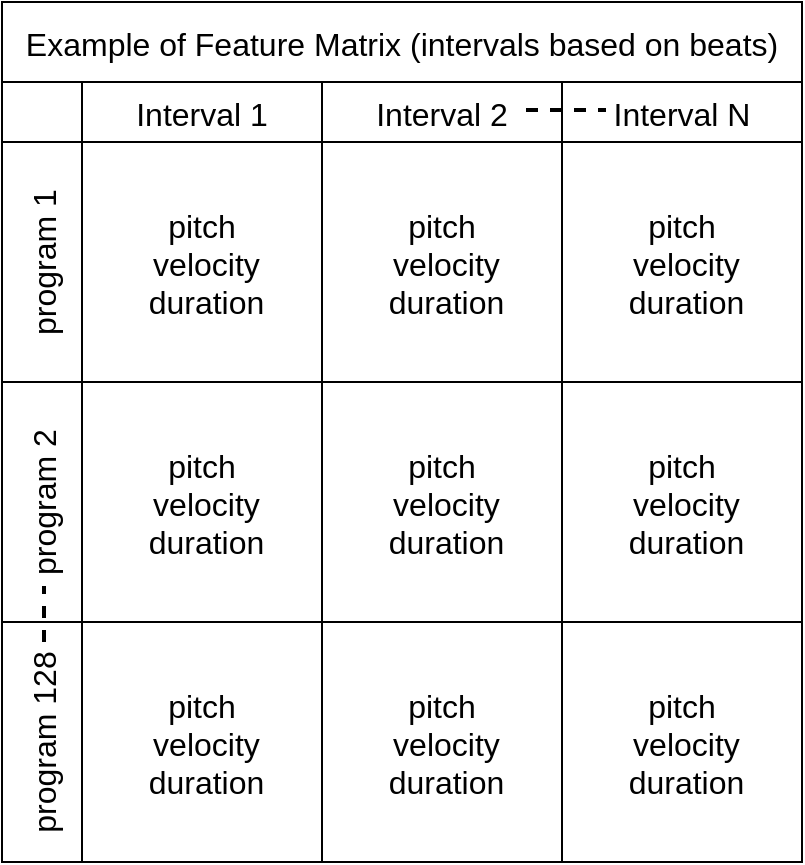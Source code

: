 <mxfile version="24.6.4" type="device" pages="2">
  <diagram name="‫עמוד-1‬" id="KaXszZd9GgTYpbtqNO63">
    <mxGraphModel dx="1242" dy="819" grid="1" gridSize="10" guides="1" tooltips="1" connect="1" arrows="1" fold="1" page="1" pageScale="1" pageWidth="827" pageHeight="1169" math="0" shadow="0">
      <root>
        <mxCell id="0" />
        <mxCell id="1" parent="0" />
        <mxCell id="eTFl6P6QeUYxRgqv-SVo-14" value="Example of Feature Matrix (intervals based on beats)" style="shape=table;childLayout=tableLayout;startSize=40;collapsible=0;recursiveResize=0;expand=0;fontSize=16;" parent="1" vertex="1">
          <mxGeometry x="230" y="180" width="400" height="430" as="geometry" />
        </mxCell>
        <mxCell id="eTFl6P6QeUYxRgqv-SVo-38" value="" style="shape=tableRow;horizontal=0;swimlaneHead=0;swimlaneBody=0;top=0;left=0;strokeColor=inherit;bottom=0;right=0;dropTarget=0;fontStyle=0;fillColor=none;points=[[0,0.5],[1,0.5]];portConstraint=eastwest;startSize=40;collapsible=0;recursiveResize=0;expand=0;fontSize=16;" parent="eTFl6P6QeUYxRgqv-SVo-14" vertex="1">
          <mxGeometry y="40" width="400" height="30" as="geometry" />
        </mxCell>
        <mxCell id="eTFl6P6QeUYxRgqv-SVo-39" value="Interval 1" style="swimlane;swimlaneHead=0;swimlaneBody=0;fontStyle=0;strokeColor=inherit;connectable=0;fillColor=none;startSize=120;collapsible=0;recursiveResize=0;expand=0;fontSize=16;" parent="eTFl6P6QeUYxRgqv-SVo-38" vertex="1">
          <mxGeometry x="40" width="120" height="30" as="geometry">
            <mxRectangle width="120" height="30" as="alternateBounds" />
          </mxGeometry>
        </mxCell>
        <mxCell id="eTFl6P6QeUYxRgqv-SVo-40" value="Interval 2" style="swimlane;swimlaneHead=0;swimlaneBody=0;fontStyle=0;strokeColor=inherit;connectable=0;fillColor=none;startSize=120;collapsible=0;recursiveResize=0;expand=0;fontSize=16;" parent="eTFl6P6QeUYxRgqv-SVo-38" vertex="1">
          <mxGeometry x="160" width="120" height="30" as="geometry">
            <mxRectangle width="120" height="30" as="alternateBounds" />
          </mxGeometry>
        </mxCell>
        <mxCell id="eTFl6P6QeUYxRgqv-SVo-41" value="" style="endArrow=none;dashed=1;html=1;rounded=0;strokeWidth=2;startSize=0;" parent="eTFl6P6QeUYxRgqv-SVo-40" edge="1">
          <mxGeometry width="50" height="50" relative="1" as="geometry">
            <mxPoint x="102" y="14" as="sourcePoint" />
            <mxPoint x="142" y="14" as="targetPoint" />
          </mxGeometry>
        </mxCell>
        <mxCell id="eTFl6P6QeUYxRgqv-SVo-42" value="Interval N" style="swimlane;swimlaneHead=0;swimlaneBody=0;fontStyle=0;strokeColor=inherit;connectable=0;fillColor=none;startSize=120;collapsible=0;recursiveResize=0;expand=0;fontSize=16;" parent="eTFl6P6QeUYxRgqv-SVo-38" vertex="1">
          <mxGeometry x="280" width="120" height="30" as="geometry">
            <mxRectangle width="120" height="30" as="alternateBounds" />
          </mxGeometry>
        </mxCell>
        <mxCell id="eTFl6P6QeUYxRgqv-SVo-15" value="program 1" style="shape=tableRow;horizontal=0;swimlaneHead=0;swimlaneBody=0;top=0;left=0;strokeColor=inherit;bottom=0;right=0;dropTarget=0;fontStyle=0;fillColor=none;points=[[0,0.5],[1,0.5]];portConstraint=eastwest;startSize=40;collapsible=0;recursiveResize=0;expand=0;fontSize=16;" parent="eTFl6P6QeUYxRgqv-SVo-14" vertex="1">
          <mxGeometry y="70" width="400" height="120" as="geometry" />
        </mxCell>
        <mxCell id="eTFl6P6QeUYxRgqv-SVo-16" value="pitch&#xa; velocity&#xa; duration" style="swimlane;swimlaneHead=0;swimlaneBody=0;fontStyle=0;strokeColor=inherit;connectable=0;fillColor=none;startSize=120;collapsible=0;recursiveResize=0;expand=0;fontSize=16;" parent="eTFl6P6QeUYxRgqv-SVo-15" vertex="1">
          <mxGeometry x="40" width="120" height="120" as="geometry">
            <mxRectangle width="120" height="120" as="alternateBounds" />
          </mxGeometry>
        </mxCell>
        <mxCell id="eTFl6P6QeUYxRgqv-SVo-17" value="pitch&#xa; velocity&#xa; duration" style="swimlane;swimlaneHead=0;swimlaneBody=0;fontStyle=0;strokeColor=inherit;connectable=0;fillColor=none;startSize=120;collapsible=0;recursiveResize=0;expand=0;fontSize=16;" parent="eTFl6P6QeUYxRgqv-SVo-15" vertex="1">
          <mxGeometry x="160" width="120" height="120" as="geometry">
            <mxRectangle width="120" height="120" as="alternateBounds" />
          </mxGeometry>
        </mxCell>
        <mxCell id="eTFl6P6QeUYxRgqv-SVo-18" value="pitch&#xa; velocity&#xa; duration" style="swimlane;swimlaneHead=0;swimlaneBody=0;fontStyle=0;strokeColor=inherit;connectable=0;fillColor=none;startSize=120;collapsible=0;recursiveResize=0;expand=0;fontSize=16;" parent="eTFl6P6QeUYxRgqv-SVo-15" vertex="1">
          <mxGeometry x="280" width="120" height="120" as="geometry">
            <mxRectangle width="120" height="120" as="alternateBounds" />
          </mxGeometry>
        </mxCell>
        <mxCell id="eTFl6P6QeUYxRgqv-SVo-19" value="program 2" style="shape=tableRow;horizontal=0;swimlaneHead=0;swimlaneBody=0;top=0;left=0;strokeColor=inherit;bottom=0;right=0;dropTarget=0;fontStyle=0;fillColor=none;points=[[0,0.5],[1,0.5]];portConstraint=eastwest;startSize=40;collapsible=0;recursiveResize=0;expand=0;fontSize=16;" parent="eTFl6P6QeUYxRgqv-SVo-14" vertex="1">
          <mxGeometry y="190" width="400" height="120" as="geometry" />
        </mxCell>
        <mxCell id="eTFl6P6QeUYxRgqv-SVo-20" value="" style="swimlane;swimlaneHead=0;swimlaneBody=0;fontStyle=0;connectable=0;strokeColor=inherit;fillColor=none;startSize=0;collapsible=0;recursiveResize=0;expand=0;fontSize=16;" parent="eTFl6P6QeUYxRgqv-SVo-19" vertex="1">
          <mxGeometry x="40" width="120" height="120" as="geometry">
            <mxRectangle width="120" height="120" as="alternateBounds" />
          </mxGeometry>
        </mxCell>
        <mxCell id="eTFl6P6QeUYxRgqv-SVo-47" value="pitch&#xa; velocity&#xa; duration" style="swimlane;swimlaneHead=0;swimlaneBody=0;fontStyle=0;strokeColor=inherit;connectable=0;fillColor=none;startSize=120;collapsible=0;recursiveResize=0;expand=0;fontSize=16;" parent="eTFl6P6QeUYxRgqv-SVo-20" vertex="1">
          <mxGeometry width="120" height="120" as="geometry">
            <mxRectangle width="120" height="120" as="alternateBounds" />
          </mxGeometry>
        </mxCell>
        <mxCell id="eTFl6P6QeUYxRgqv-SVo-21" value="" style="swimlane;swimlaneHead=0;swimlaneBody=0;fontStyle=0;connectable=0;strokeColor=inherit;fillColor=none;startSize=0;collapsible=0;recursiveResize=0;expand=0;fontSize=16;" parent="eTFl6P6QeUYxRgqv-SVo-19" vertex="1">
          <mxGeometry x="160" width="120" height="120" as="geometry">
            <mxRectangle width="120" height="120" as="alternateBounds" />
          </mxGeometry>
        </mxCell>
        <mxCell id="eTFl6P6QeUYxRgqv-SVo-48" value="pitch&#xa; velocity&#xa; duration" style="swimlane;swimlaneHead=0;swimlaneBody=0;fontStyle=0;strokeColor=inherit;connectable=0;fillColor=none;startSize=120;collapsible=0;recursiveResize=0;expand=0;fontSize=16;" parent="eTFl6P6QeUYxRgqv-SVo-21" vertex="1">
          <mxGeometry width="120" height="120" as="geometry">
            <mxRectangle width="120" height="120" as="alternateBounds" />
          </mxGeometry>
        </mxCell>
        <mxCell id="eTFl6P6QeUYxRgqv-SVo-22" value="" style="swimlane;swimlaneHead=0;swimlaneBody=0;fontStyle=0;connectable=0;strokeColor=inherit;fillColor=none;startSize=0;collapsible=0;recursiveResize=0;expand=0;fontSize=16;" parent="eTFl6P6QeUYxRgqv-SVo-19" vertex="1">
          <mxGeometry x="280" width="120" height="120" as="geometry">
            <mxRectangle width="120" height="120" as="alternateBounds" />
          </mxGeometry>
        </mxCell>
        <mxCell id="eTFl6P6QeUYxRgqv-SVo-49" value="pitch&#xa; velocity&#xa; duration" style="swimlane;swimlaneHead=0;swimlaneBody=0;fontStyle=0;strokeColor=inherit;connectable=0;fillColor=none;startSize=120;collapsible=0;recursiveResize=0;expand=0;fontSize=16;" parent="eTFl6P6QeUYxRgqv-SVo-22" vertex="1">
          <mxGeometry width="120" height="120" as="geometry">
            <mxRectangle width="120" height="120" as="alternateBounds" />
          </mxGeometry>
        </mxCell>
        <mxCell id="eTFl6P6QeUYxRgqv-SVo-23" value="program 128" style="shape=tableRow;horizontal=0;swimlaneHead=0;swimlaneBody=0;top=0;left=0;strokeColor=inherit;bottom=0;right=0;dropTarget=0;fontStyle=0;fillColor=none;points=[[0,0.5],[1,0.5]];portConstraint=eastwest;startSize=40;collapsible=0;recursiveResize=0;expand=0;fontSize=16;" parent="eTFl6P6QeUYxRgqv-SVo-14" vertex="1">
          <mxGeometry y="310" width="400" height="120" as="geometry" />
        </mxCell>
        <mxCell id="eTFl6P6QeUYxRgqv-SVo-24" value="" style="swimlane;swimlaneHead=0;swimlaneBody=0;fontStyle=0;connectable=0;strokeColor=inherit;fillColor=none;startSize=0;collapsible=0;recursiveResize=0;expand=0;fontSize=16;" parent="eTFl6P6QeUYxRgqv-SVo-23" vertex="1">
          <mxGeometry x="40" width="120" height="120" as="geometry">
            <mxRectangle width="120" height="120" as="alternateBounds" />
          </mxGeometry>
        </mxCell>
        <mxCell id="eTFl6P6QeUYxRgqv-SVo-25" value="" style="swimlane;swimlaneHead=0;swimlaneBody=0;fontStyle=0;connectable=0;strokeColor=inherit;fillColor=none;startSize=0;collapsible=0;recursiveResize=0;expand=0;fontSize=16;" parent="eTFl6P6QeUYxRgqv-SVo-23" vertex="1">
          <mxGeometry x="160" width="120" height="120" as="geometry">
            <mxRectangle width="120" height="120" as="alternateBounds" />
          </mxGeometry>
        </mxCell>
        <mxCell id="eTFl6P6QeUYxRgqv-SVo-50" value="pitch&#xa; velocity&#xa; duration" style="swimlane;swimlaneHead=0;swimlaneBody=0;fontStyle=0;strokeColor=inherit;connectable=0;fillColor=none;startSize=120;collapsible=0;recursiveResize=0;expand=0;fontSize=16;" parent="eTFl6P6QeUYxRgqv-SVo-25" vertex="1">
          <mxGeometry x="120" width="120" height="120" as="geometry">
            <mxRectangle width="120" height="120" as="alternateBounds" />
          </mxGeometry>
        </mxCell>
        <mxCell id="eTFl6P6QeUYxRgqv-SVo-51" value="pitch&#xa; velocity&#xa; duration" style="swimlane;swimlaneHead=0;swimlaneBody=0;fontStyle=0;strokeColor=inherit;connectable=0;fillColor=none;startSize=120;collapsible=0;recursiveResize=0;expand=0;fontSize=16;" parent="eTFl6P6QeUYxRgqv-SVo-25" vertex="1">
          <mxGeometry width="120" height="120" as="geometry">
            <mxRectangle width="120" height="120" as="alternateBounds" />
          </mxGeometry>
        </mxCell>
        <mxCell id="eTFl6P6QeUYxRgqv-SVo-52" value="pitch&#xa; velocity&#xa; duration" style="swimlane;swimlaneHead=0;swimlaneBody=0;fontStyle=0;strokeColor=inherit;connectable=0;fillColor=none;startSize=120;collapsible=0;recursiveResize=0;expand=0;fontSize=16;" parent="eTFl6P6QeUYxRgqv-SVo-25" vertex="1">
          <mxGeometry x="-120" width="120" height="120" as="geometry">
            <mxRectangle width="120" height="120" as="alternateBounds" />
          </mxGeometry>
        </mxCell>
        <mxCell id="eTFl6P6QeUYxRgqv-SVo-26" value="" style="swimlane;swimlaneHead=0;swimlaneBody=0;fontStyle=0;connectable=0;strokeColor=inherit;fillColor=none;startSize=0;collapsible=0;recursiveResize=0;expand=0;fontSize=16;" parent="eTFl6P6QeUYxRgqv-SVo-23" vertex="1">
          <mxGeometry x="280" width="120" height="120" as="geometry">
            <mxRectangle width="120" height="120" as="alternateBounds" />
          </mxGeometry>
        </mxCell>
        <mxCell id="eTFl6P6QeUYxRgqv-SVo-27" value="" style="endArrow=none;dashed=1;html=1;rounded=0;strokeWidth=2;startSize=0;" parent="1" edge="1">
          <mxGeometry width="50" height="50" relative="1" as="geometry">
            <mxPoint x="251" y="500" as="sourcePoint" />
            <mxPoint x="251" y="472" as="targetPoint" />
          </mxGeometry>
        </mxCell>
      </root>
    </mxGraphModel>
  </diagram>
  <diagram id="83XwW2Rw-1ZxkoDO0Kvn" name="‫עמוד-2‬">
    <mxGraphModel dx="518" dy="341" grid="1" gridSize="10" guides="1" tooltips="1" connect="1" arrows="1" fold="1" page="1" pageScale="1" pageWidth="827" pageHeight="1169" math="0" shadow="0">
      <root>
        <mxCell id="0" />
        <mxCell id="1" parent="0" />
        <mxCell id="kllPP1ePF0LM7Wa6GDNf-8" value="" style="group" parent="1" vertex="1" connectable="0">
          <mxGeometry x="30" y="220" width="1030" height="340" as="geometry" />
        </mxCell>
        <mxCell id="kllPP1ePF0LM7Wa6GDNf-167" value="" style="rounded=1;whiteSpace=wrap;html=1;container=0;fillColor=none;" parent="kllPP1ePF0LM7Wa6GDNf-8" vertex="1">
          <mxGeometry x="-26.74" y="-10" width="1056.74" height="350" as="geometry" />
        </mxCell>
        <mxCell id="iv0fGSgK9hFEFhKXf-tT-2" value="" style="rounded=1;whiteSpace=wrap;html=1;dashed=1;" parent="kllPP1ePF0LM7Wa6GDNf-8" vertex="1">
          <mxGeometry y="36" width="415.962" height="290" as="geometry" />
        </mxCell>
        <mxCell id="iv0fGSgK9hFEFhKXf-tT-3" value="&lt;b&gt;&lt;font style=&quot;font-size: 20px;&quot;&gt;Bi-LSTM Encoder&lt;/font&gt;&lt;/b&gt;" style="text;html=1;align=center;verticalAlign=middle;whiteSpace=wrap;rounded=0;" parent="kllPP1ePF0LM7Wa6GDNf-8" vertex="1">
          <mxGeometry width="415.962" height="30" as="geometry" />
        </mxCell>
        <mxCell id="kllPP1ePF0LM7Wa6GDNf-6" style="edgeStyle=orthogonalEdgeStyle;rounded=0;orthogonalLoop=1;jettySize=auto;html=1;exitX=0.5;exitY=0;exitDx=0;exitDy=0;entryX=0.5;entryY=1;entryDx=0;entryDy=0;" parent="kllPP1ePF0LM7Wa6GDNf-8" source="iv0fGSgK9hFEFhKXf-tT-4" target="iv0fGSgK9hFEFhKXf-tT-56" edge="1">
          <mxGeometry relative="1" as="geometry" />
        </mxCell>
        <mxCell id="iv0fGSgK9hFEFhKXf-tT-4" value="&lt;b&gt;&lt;font style=&quot;font-size: 14px;&quot;&gt;lstm&lt;/font&gt;&lt;/b&gt;" style="rounded=1;whiteSpace=wrap;html=1;fillColor=#33FF33;" parent="kllPP1ePF0LM7Wa6GDNf-8" vertex="1">
          <mxGeometry x="25.75" y="187" width="59.423" height="30" as="geometry" />
        </mxCell>
        <mxCell id="iv0fGSgK9hFEFhKXf-tT-5" value="&lt;b&gt;&lt;font style=&quot;font-size: 14px;&quot;&gt;lstm&lt;/font&gt;&lt;/b&gt;" style="rounded=1;whiteSpace=wrap;html=1;fillColor=#33FF33;" parent="kllPP1ePF0LM7Wa6GDNf-8" vertex="1">
          <mxGeometry x="128.75" y="187" width="59.423" height="30" as="geometry" />
        </mxCell>
        <mxCell id="iv0fGSgK9hFEFhKXf-tT-6" value="&lt;b&gt;&lt;font style=&quot;font-size: 14px;&quot;&gt;lstm&lt;/font&gt;&lt;/b&gt;" style="rounded=1;whiteSpace=wrap;html=1;fillColor=#33FF33;" parent="kllPP1ePF0LM7Wa6GDNf-8" vertex="1">
          <mxGeometry x="227.788" y="187" width="59.423" height="30" as="geometry" />
        </mxCell>
        <mxCell id="iv0fGSgK9hFEFhKXf-tT-20" value="&lt;b&gt;&lt;font style=&quot;font-size: 14px;&quot;&gt;lstm&lt;/font&gt;&lt;/b&gt;" style="rounded=1;whiteSpace=wrap;html=1;fillColor=#33FF33;" parent="kllPP1ePF0LM7Wa6GDNf-8" vertex="1">
          <mxGeometry x="88.144" y="232" width="59.423" height="30" as="geometry" />
        </mxCell>
        <mxCell id="iv0fGSgK9hFEFhKXf-tT-21" value="&lt;b&gt;&lt;font style=&quot;font-size: 14px;&quot;&gt;lstm&lt;/font&gt;&lt;/b&gt;" style="rounded=1;whiteSpace=wrap;html=1;fillColor=#33FF33;" parent="kllPP1ePF0LM7Wa6GDNf-8" vertex="1">
          <mxGeometry x="182.231" y="232" width="59.423" height="30" as="geometry" />
        </mxCell>
        <mxCell id="iv0fGSgK9hFEFhKXf-tT-22" value="&lt;b&gt;&lt;font style=&quot;font-size: 14px;&quot;&gt;lstm&lt;/font&gt;&lt;/b&gt;" style="rounded=1;whiteSpace=wrap;html=1;fillColor=#33FF33;" parent="kllPP1ePF0LM7Wa6GDNf-8" vertex="1">
          <mxGeometry x="278.298" y="232" width="59.423" height="30" as="geometry" />
        </mxCell>
        <mxCell id="iv0fGSgK9hFEFhKXf-tT-25" value="" style="group" parent="kllPP1ePF0LM7Wa6GDNf-8" vertex="1" connectable="0">
          <mxGeometry x="16.837" y="49" width="123.798" height="60" as="geometry" />
        </mxCell>
        <mxCell id="iv0fGSgK9hFEFhKXf-tT-13" value="" style="rounded=0;whiteSpace=wrap;html=1;" parent="iv0fGSgK9hFEFhKXf-tT-25" vertex="1">
          <mxGeometry x="4.952" width="118.846" height="60" as="geometry" />
        </mxCell>
        <mxCell id="iv0fGSgK9hFEFhKXf-tT-11" value="Forward" style="text;html=1;align=center;verticalAlign=middle;resizable=0;points=[];autosize=1;strokeColor=none;fillColor=none;" parent="iv0fGSgK9hFEFhKXf-tT-25" vertex="1">
          <mxGeometry x="4.952" width="70" height="30" as="geometry" />
        </mxCell>
        <mxCell id="iv0fGSgK9hFEFhKXf-tT-12" value="" style="shape=flexArrow;endArrow=classic;html=1;rounded=0;exitX=1;exitY=0.5;exitDx=0;exitDy=0;entryX=0;entryY=0.5;entryDx=0;entryDy=0;strokeWidth=1;endWidth=3;endSize=4.555;width=6.606;fillColor=#CCCC00;" parent="iv0fGSgK9hFEFhKXf-tT-25" edge="1">
          <mxGeometry width="50" height="50" relative="1" as="geometry">
            <mxPoint x="74.279" y="14.58" as="sourcePoint" />
            <mxPoint x="103.99" y="14.58" as="targetPoint" />
          </mxGeometry>
        </mxCell>
        <mxCell id="iv0fGSgK9hFEFhKXf-tT-18" value="Backward" style="text;html=1;align=center;verticalAlign=middle;resizable=0;points=[];autosize=1;strokeColor=none;fillColor=none;" parent="iv0fGSgK9hFEFhKXf-tT-25" vertex="1">
          <mxGeometry y="30" width="80" height="30" as="geometry" />
        </mxCell>
        <mxCell id="iv0fGSgK9hFEFhKXf-tT-19" value="" style="shape=flexArrow;endArrow=classic;html=1;rounded=0;exitX=1;exitY=0.5;exitDx=0;exitDy=0;entryX=0;entryY=0.5;entryDx=0;entryDy=0;strokeWidth=1;endWidth=3;endSize=4.555;width=6.606;fillColor=#FF6666;" parent="iv0fGSgK9hFEFhKXf-tT-25" edge="1">
          <mxGeometry width="50" height="50" relative="1" as="geometry">
            <mxPoint x="74.279" y="44.58" as="sourcePoint" />
            <mxPoint x="103.99" y="44.58" as="targetPoint" />
          </mxGeometry>
        </mxCell>
        <mxCell id="iv0fGSgK9hFEFhKXf-tT-29" style="edgeStyle=orthogonalEdgeStyle;rounded=0;orthogonalLoop=1;jettySize=auto;html=1;entryX=0.5;entryY=1;entryDx=0;entryDy=0;strokeWidth=4;strokeColor=#00CCCC;" parent="kllPP1ePF0LM7Wa6GDNf-8" source="iv0fGSgK9hFEFhKXf-tT-26" target="iv0fGSgK9hFEFhKXf-tT-4" edge="1">
          <mxGeometry relative="1" as="geometry" />
        </mxCell>
        <mxCell id="iv0fGSgK9hFEFhKXf-tT-26" value="&lt;font style=&quot;font-size: 15px;&quot;&gt;[Melody]&lt;sub&gt;1&lt;/sub&gt;&lt;/font&gt;" style="text;html=1;align=center;verticalAlign=middle;resizable=0;points=[];autosize=1;strokeColor=none;fillColor=none;" parent="kllPP1ePF0LM7Wa6GDNf-8" vertex="1">
          <mxGeometry x="10.894" y="286" width="90" height="30" as="geometry" />
        </mxCell>
        <mxCell id="iv0fGSgK9hFEFhKXf-tT-34" style="edgeStyle=orthogonalEdgeStyle;rounded=0;orthogonalLoop=1;jettySize=auto;html=1;entryX=0.5;entryY=1;entryDx=0;entryDy=0;strokeWidth=4;strokeColor=#00CCCC;" parent="kllPP1ePF0LM7Wa6GDNf-8" target="iv0fGSgK9hFEFhKXf-tT-20" edge="1">
          <mxGeometry relative="1" as="geometry">
            <mxPoint x="53.481" y="285" as="sourcePoint" />
            <mxPoint x="65.365" y="227" as="targetPoint" />
            <Array as="points">
              <mxPoint x="117.856" y="285" />
            </Array>
          </mxGeometry>
        </mxCell>
        <mxCell id="iv0fGSgK9hFEFhKXf-tT-35" value="&lt;font style=&quot;font-size: 15px;&quot;&gt;[&lt;/font&gt;&lt;font style=&quot;font-size: 12.5px;&quot;&gt;&lt;span style=&quot;font-size: 15px;&quot;&gt;Melody]&lt;sub&gt;N&lt;/sub&gt;&lt;/span&gt;&lt;/font&gt;" style="text;html=1;align=center;verticalAlign=middle;resizable=0;points=[];autosize=1;strokeColor=none;fillColor=none;" parent="kllPP1ePF0LM7Wa6GDNf-8" vertex="1">
          <mxGeometry x="212.933" y="285" width="90" height="30" as="geometry" />
        </mxCell>
        <mxCell id="iv0fGSgK9hFEFhKXf-tT-36" style="edgeStyle=orthogonalEdgeStyle;rounded=0;orthogonalLoop=1;jettySize=auto;html=1;entryX=0.5;entryY=1;entryDx=0;entryDy=0;strokeWidth=4;strokeColor=#00CCCC;" parent="kllPP1ePF0LM7Wa6GDNf-8" target="iv0fGSgK9hFEFhKXf-tT-22" edge="1">
          <mxGeometry relative="1" as="geometry">
            <mxPoint x="255.519" y="285" as="sourcePoint" />
            <mxPoint x="280.279" y="247" as="targetPoint" />
            <Array as="points">
              <mxPoint x="308.01" y="285" />
            </Array>
          </mxGeometry>
        </mxCell>
        <mxCell id="iv0fGSgK9hFEFhKXf-tT-39" style="edgeStyle=orthogonalEdgeStyle;rounded=0;orthogonalLoop=1;jettySize=auto;html=1;entryX=0.5;entryY=1;entryDx=0;entryDy=0;strokeWidth=4;strokeColor=#00CCCC;" parent="kllPP1ePF0LM7Wa6GDNf-8" edge="1">
          <mxGeometry relative="1" as="geometry">
            <mxPoint x="160.442" y="285" as="sourcePoint" />
            <mxPoint x="218.875" y="262" as="targetPoint" />
            <Array as="points">
              <mxPoint x="218.875" y="285" />
            </Array>
          </mxGeometry>
        </mxCell>
        <mxCell id="iv0fGSgK9hFEFhKXf-tT-41" style="edgeStyle=orthogonalEdgeStyle;rounded=0;orthogonalLoop=1;jettySize=auto;html=1;entryX=-0.009;entryY=0.56;entryDx=0;entryDy=0;entryPerimeter=0;endArrow=none;endFill=0;dashed=1;" parent="kllPP1ePF0LM7Wa6GDNf-8" source="iv0fGSgK9hFEFhKXf-tT-26" target="iv0fGSgK9hFEFhKXf-tT-35" edge="1">
          <mxGeometry relative="1" as="geometry" />
        </mxCell>
        <mxCell id="iv0fGSgK9hFEFhKXf-tT-43" value="&lt;font style=&quot;font-size: 14px;&quot;&gt;Concatenate&lt;/font&gt;" style="rounded=1;whiteSpace=wrap;html=1;textDirection=vertical-rl;arcSize=50;rotation=-180;labelBackgroundColor=none;fillColor=#dae8fc;strokeColor=#6c8ebf;gradientColor=#6fb8d8;gradientDirection=radial;" parent="kllPP1ePF0LM7Wa6GDNf-8" vertex="1">
          <mxGeometry x="369.413" y="128" width="19.808" height="130" as="geometry" />
        </mxCell>
        <mxCell id="iv0fGSgK9hFEFhKXf-tT-51" value="Attention&amp;nbsp;" style="rounded=0;whiteSpace=wrap;html=1;fillColor=#FF33FF;" parent="kllPP1ePF0LM7Wa6GDNf-8" vertex="1">
          <mxGeometry x="177.279" y="66" width="207.981" height="20" as="geometry" />
        </mxCell>
        <mxCell id="iv0fGSgK9hFEFhKXf-tT-68" style="edgeStyle=orthogonalEdgeStyle;rounded=0;orthogonalLoop=1;jettySize=auto;html=1;entryX=0.25;entryY=1;entryDx=0;entryDy=0;" parent="kllPP1ePF0LM7Wa6GDNf-8" source="iv0fGSgK9hFEFhKXf-tT-56" target="iv0fGSgK9hFEFhKXf-tT-51" edge="1">
          <mxGeometry relative="1" as="geometry">
            <Array as="points">
              <mxPoint x="94.087" y="116" />
              <mxPoint x="228.779" y="116" />
              <mxPoint x="228.779" y="86" />
            </Array>
          </mxGeometry>
        </mxCell>
        <mxCell id="iv0fGSgK9hFEFhKXf-tT-56" value="&lt;span style=&quot;font-size: 14px;&quot;&gt;Concatenate&lt;/span&gt;" style="rounded=1;whiteSpace=wrap;html=1;textDirection=ltr;arcSize=50;rotation=0;labelBackgroundColor=none;fillColor=#dae8fc;strokeColor=#6c8ebf;gradientColor=#6fb8d8;gradientDirection=radial;" parent="kllPP1ePF0LM7Wa6GDNf-8" vertex="1">
          <mxGeometry x="28.721" y="136" width="103.99" height="16" as="geometry" />
        </mxCell>
        <mxCell id="iv0fGSgK9hFEFhKXf-tT-69" style="edgeStyle=orthogonalEdgeStyle;rounded=0;orthogonalLoop=1;jettySize=auto;html=1;entryX=0.5;entryY=1;entryDx=0;entryDy=0;" parent="kllPP1ePF0LM7Wa6GDNf-8" source="iv0fGSgK9hFEFhKXf-tT-59" target="iv0fGSgK9hFEFhKXf-tT-51" edge="1">
          <mxGeometry relative="1" as="geometry">
            <Array as="points">
              <mxPoint x="188.173" y="126" />
              <mxPoint x="281.269" y="126" />
            </Array>
          </mxGeometry>
        </mxCell>
        <mxCell id="iv0fGSgK9hFEFhKXf-tT-59" value="&lt;font style=&quot;font-size: 14px;&quot;&gt;Concatenate&lt;/font&gt;" style="rounded=1;whiteSpace=wrap;html=1;textDirection=ltr;arcSize=50;rotation=0;labelBackgroundColor=none;fillColor=#dae8fc;strokeColor=#6c8ebf;gradientColor=#6fb8d8;gradientDirection=radial;" parent="kllPP1ePF0LM7Wa6GDNf-8" vertex="1">
          <mxGeometry x="138.654" y="136" width="99.038" height="16" as="geometry" />
        </mxCell>
        <mxCell id="iv0fGSgK9hFEFhKXf-tT-60" style="edgeStyle=orthogonalEdgeStyle;rounded=0;orthogonalLoop=1;jettySize=auto;html=1;entryX=0.5;entryY=1;entryDx=0;entryDy=0;" parent="kllPP1ePF0LM7Wa6GDNf-8" target="iv0fGSgK9hFEFhKXf-tT-59" edge="1">
          <mxGeometry relative="1" as="geometry">
            <mxPoint x="149.548" y="187" as="sourcePoint" />
            <Array as="points">
              <mxPoint x="149.548" y="176" />
              <mxPoint x="188.173" y="176" />
            </Array>
          </mxGeometry>
        </mxCell>
        <mxCell id="iv0fGSgK9hFEFhKXf-tT-61" style="edgeStyle=orthogonalEdgeStyle;rounded=0;orthogonalLoop=1;jettySize=auto;html=1;entryX=0.75;entryY=1;entryDx=0;entryDy=0;fontSize=15;exitX=0.5;exitY=0;exitDx=0;exitDy=0;" parent="kllPP1ePF0LM7Wa6GDNf-8" source="iv0fGSgK9hFEFhKXf-tT-21" target="iv0fGSgK9hFEFhKXf-tT-59" edge="1">
          <mxGeometry relative="1" as="geometry">
            <mxPoint x="205.505" y="252" as="sourcePoint" />
            <mxPoint x="210.457" y="172" as="targetPoint" />
            <Array as="points">
              <mxPoint x="212.933" y="231" />
            </Array>
          </mxGeometry>
        </mxCell>
        <mxCell id="iv0fGSgK9hFEFhKXf-tT-65" style="edgeStyle=orthogonalEdgeStyle;rounded=0;orthogonalLoop=1;jettySize=auto;html=1;entryX=0.25;entryY=1;entryDx=0;entryDy=0;" parent="kllPP1ePF0LM7Wa6GDNf-8" target="iv0fGSgK9hFEFhKXf-tT-67" edge="1">
          <mxGeometry relative="1" as="geometry">
            <mxPoint x="242.644" y="187" as="sourcePoint" />
            <Array as="points">
              <mxPoint x="242.644" y="176" />
              <mxPoint x="281.269" y="176" />
            </Array>
          </mxGeometry>
        </mxCell>
        <mxCell id="iv0fGSgK9hFEFhKXf-tT-66" style="edgeStyle=orthogonalEdgeStyle;rounded=0;orthogonalLoop=1;jettySize=auto;html=1;entryX=0.5;entryY=1;entryDx=0;entryDy=0;fontSize=15;exitX=0.45;exitY=0.002;exitDx=0;exitDy=0;exitPerimeter=0;" parent="kllPP1ePF0LM7Wa6GDNf-8" source="iv0fGSgK9hFEFhKXf-tT-22" target="iv0fGSgK9hFEFhKXf-tT-67" edge="1">
          <mxGeometry relative="1" as="geometry">
            <mxPoint x="307.019" y="231" as="sourcePoint" />
            <mxPoint x="296.125" y="156" as="targetPoint" />
            <Array as="points" />
          </mxGeometry>
        </mxCell>
        <mxCell id="iv0fGSgK9hFEFhKXf-tT-70" style="edgeStyle=orthogonalEdgeStyle;rounded=0;orthogonalLoop=1;jettySize=auto;html=1;entryX=0.75;entryY=1;entryDx=0;entryDy=0;" parent="kllPP1ePF0LM7Wa6GDNf-8" source="iv0fGSgK9hFEFhKXf-tT-67" target="iv0fGSgK9hFEFhKXf-tT-51" edge="1">
          <mxGeometry relative="1" as="geometry">
            <Array as="points">
              <mxPoint x="304.048" y="116" />
              <mxPoint x="333.76" y="116" />
              <mxPoint x="333.76" y="86" />
            </Array>
          </mxGeometry>
        </mxCell>
        <mxCell id="iv0fGSgK9hFEFhKXf-tT-67" value="&lt;span style=&quot;font-size: 14px;&quot;&gt;Concatenate&lt;/span&gt;" style="rounded=1;whiteSpace=wrap;html=1;textDirection=ltr;arcSize=50;rotation=0;labelBackgroundColor=none;fillColor=#dae8fc;strokeColor=#6c8ebf;gradientColor=#6fb8d8;gradientDirection=radial;" parent="kllPP1ePF0LM7Wa6GDNf-8" vertex="1">
          <mxGeometry x="257.5" y="136" width="95.077" height="16" as="geometry" />
        </mxCell>
        <mxCell id="iv0fGSgK9hFEFhKXf-tT-23" value="" style="shape=flexArrow;endArrow=classic;html=1;rounded=0;exitX=0;exitY=0.5;exitDx=0;exitDy=0;strokeWidth=1;endWidth=3;endSize=4.555;width=6.606;fillColor=#ff6665;edgeStyle=orthogonalEdgeStyle;entryX=1;entryY=0.25;entryDx=0;entryDy=0;" parent="kllPP1ePF0LM7Wa6GDNf-8" source="iv0fGSgK9hFEFhKXf-tT-20" target="iv0fGSgK9hFEFhKXf-tT-43" edge="1">
          <mxGeometry width="50" height="50" relative="1" as="geometry">
            <mxPoint x="442.702" y="302" as="sourcePoint" />
            <mxPoint x="336.731" y="226" as="targetPoint" />
            <Array as="points">
              <mxPoint x="78.24" y="247" />
              <mxPoint x="78.24" y="226" />
              <mxPoint x="369.413" y="226" />
            </Array>
          </mxGeometry>
        </mxCell>
        <mxCell id="iv0fGSgK9hFEFhKXf-tT-38" style="edgeStyle=orthogonalEdgeStyle;rounded=0;orthogonalLoop=1;jettySize=auto;html=1;entryX=0.5;entryY=1;entryDx=0;entryDy=0;strokeWidth=4;strokeColor=#00CCCC;" parent="kllPP1ePF0LM7Wa6GDNf-8" edge="1">
          <mxGeometry relative="1" as="geometry">
            <mxPoint x="162.423" y="286" as="sourcePoint" />
            <mxPoint x="162.423" y="217" as="targetPoint" />
          </mxGeometry>
        </mxCell>
        <mxCell id="iv0fGSgK9hFEFhKXf-tT-37" style="edgeStyle=orthogonalEdgeStyle;rounded=0;orthogonalLoop=1;jettySize=auto;html=1;entryX=0.5;entryY=1;entryDx=0;entryDy=0;strokeWidth=4;strokeColor=#00CCCC;" parent="kllPP1ePF0LM7Wa6GDNf-8" target="iv0fGSgK9hFEFhKXf-tT-6" edge="1">
          <mxGeometry relative="1" as="geometry">
            <mxPoint x="256.51" y="287" as="sourcePoint" />
            <mxPoint x="256.51" y="215" as="targetPoint" />
          </mxGeometry>
        </mxCell>
        <mxCell id="kllPP1ePF0LM7Wa6GDNf-2" value="" style="shape=flexArrow;endArrow=classic;html=1;rounded=0;exitX=0;exitY=0.5;exitDx=0;exitDy=0;strokeWidth=1;endWidth=3;endSize=4.555;width=6.606;fillColor=#ff6665;" parent="kllPP1ePF0LM7Wa6GDNf-8" edge="1">
          <mxGeometry width="50" height="50" relative="1" as="geometry">
            <mxPoint x="182.231" y="246.76" as="sourcePoint" />
            <mxPoint x="148.558" y="247" as="targetPoint" />
          </mxGeometry>
        </mxCell>
        <mxCell id="iv0fGSgK9hFEFhKXf-tT-24" value="" style="shape=flexArrow;endArrow=classic;html=1;rounded=0;exitX=0;exitY=0.5;exitDx=0;exitDy=0;entryX=1;entryY=0.5;entryDx=0;entryDy=0;strokeWidth=1;endWidth=3;endSize=4.555;width=6.606;fillColor=#ff6665;" parent="kllPP1ePF0LM7Wa6GDNf-8" source="iv0fGSgK9hFEFhKXf-tT-22" target="iv0fGSgK9hFEFhKXf-tT-21" edge="1">
          <mxGeometry width="50" height="50" relative="1" as="geometry">
            <mxPoint x="165.394" y="257" as="sourcePoint" />
            <mxPoint x="135.683" y="257" as="targetPoint" />
          </mxGeometry>
        </mxCell>
        <mxCell id="iv0fGSgK9hFEFhKXf-tT-10" value="" style="shape=flexArrow;endArrow=classic;html=1;rounded=0;exitX=1;exitY=0.5;exitDx=0;exitDy=0;entryX=0;entryY=0.5;entryDx=0;entryDy=0;strokeWidth=1;endWidth=3;endSize=4.555;width=6.606;fillColor=#CCCC00;" parent="kllPP1ePF0LM7Wa6GDNf-8" source="iv0fGSgK9hFEFhKXf-tT-5" target="iv0fGSgK9hFEFhKXf-tT-6" edge="1">
          <mxGeometry width="50" height="50" relative="1" as="geometry">
            <mxPoint x="95.077" y="212" as="sourcePoint" />
            <mxPoint x="124.788" y="212" as="targetPoint" />
          </mxGeometry>
        </mxCell>
        <mxCell id="iv0fGSgK9hFEFhKXf-tT-47" value="" style="shape=flexArrow;endArrow=classic;html=1;rounded=0;exitX=1;exitY=0.5;exitDx=0;exitDy=0;strokeWidth=1;endWidth=3;endSize=4.555;width=6.606;fillColor=#CCCC00;entryX=1;entryY=0.75;entryDx=0;entryDy=0;edgeStyle=orthogonalEdgeStyle;" parent="kllPP1ePF0LM7Wa6GDNf-8" source="iv0fGSgK9hFEFhKXf-tT-6" target="iv0fGSgK9hFEFhKXf-tT-43" edge="1">
          <mxGeometry width="50" height="50" relative="1" as="geometry">
            <mxPoint x="274.337" y="187" as="sourcePoint" />
            <mxPoint x="356.538" y="178" as="targetPoint" />
          </mxGeometry>
        </mxCell>
        <mxCell id="kllPP1ePF0LM7Wa6GDNf-5" style="edgeStyle=orthogonalEdgeStyle;rounded=0;orthogonalLoop=1;jettySize=auto;html=1;entryX=0.851;entryY=0.996;entryDx=0;entryDy=0;entryPerimeter=0;" parent="kllPP1ePF0LM7Wa6GDNf-8" source="iv0fGSgK9hFEFhKXf-tT-20" target="iv0fGSgK9hFEFhKXf-tT-56" edge="1">
          <mxGeometry relative="1" as="geometry">
            <Array as="points">
              <mxPoint x="117.856" y="192" />
              <mxPoint x="116.865" y="192" />
            </Array>
          </mxGeometry>
        </mxCell>
        <mxCell id="iv0fGSgK9hFEFhKXf-tT-7" value="" style="shape=flexArrow;endArrow=classic;html=1;rounded=0;exitX=1;exitY=0.5;exitDx=0;exitDy=0;entryX=0;entryY=0.5;entryDx=0;entryDy=0;strokeWidth=1;endWidth=3;endSize=4.555;width=6.606;fillColor=#CCCC00;" parent="kllPP1ePF0LM7Wa6GDNf-8" source="iv0fGSgK9hFEFhKXf-tT-4" target="iv0fGSgK9hFEFhKXf-tT-5" edge="1">
          <mxGeometry width="50" height="50" relative="1" as="geometry">
            <mxPoint x="352.577" y="307" as="sourcePoint" />
            <mxPoint x="402.096" y="257" as="targetPoint" />
            <Array as="points">
              <mxPoint x="99.038" y="202" />
            </Array>
          </mxGeometry>
        </mxCell>
        <mxCell id="kllPP1ePF0LM7Wa6GDNf-11" value="" style="rounded=1;whiteSpace=wrap;html=1;dashed=1;container=0;" parent="1" vertex="1">
          <mxGeometry x="620" y="256" width="420" height="290" as="geometry" />
        </mxCell>
        <mxCell id="kllPP1ePF0LM7Wa6GDNf-12" value="&lt;b&gt;&lt;font style=&quot;font-size: 20px;&quot;&gt;LSTM Decoder&lt;/font&gt;&lt;/b&gt;" style="text;html=1;align=center;verticalAlign=middle;whiteSpace=wrap;rounded=0;container=0;" parent="1" vertex="1">
          <mxGeometry x="620" y="220" width="420" height="30" as="geometry" />
        </mxCell>
        <mxCell id="kllPP1ePF0LM7Wa6GDNf-14" value="&lt;b&gt;&lt;font style=&quot;font-size: 14px;&quot;&gt;lstm&lt;/font&gt;&lt;/b&gt;" style="rounded=1;whiteSpace=wrap;html=1;fillColor=#33FF33;container=0;" parent="1" vertex="1">
          <mxGeometry x="679" y="398" width="60" height="30" as="geometry" />
        </mxCell>
        <mxCell id="kllPP1ePF0LM7Wa6GDNf-131" style="edgeStyle=orthogonalEdgeStyle;rounded=0;orthogonalLoop=1;jettySize=auto;html=1;entryX=0.468;entryY=0.005;entryDx=0;entryDy=0;entryPerimeter=0;" parent="1" source="kllPP1ePF0LM7Wa6GDNf-15" target="kllPP1ePF0LM7Wa6GDNf-123" edge="1">
          <mxGeometry relative="1" as="geometry">
            <mxPoint x="821" y="390" as="targetPoint" />
            <Array as="points">
              <mxPoint x="821" y="390" />
              <mxPoint x="821" y="390" />
            </Array>
          </mxGeometry>
        </mxCell>
        <mxCell id="kllPP1ePF0LM7Wa6GDNf-15" value="&lt;b&gt;&lt;font style=&quot;font-size: 14px;&quot;&gt;lstm&lt;/font&gt;&lt;/b&gt;" style="rounded=1;whiteSpace=wrap;html=1;fillColor=#33FF33;container=0;" parent="1" vertex="1">
          <mxGeometry x="790.5" y="398" width="60" height="30" as="geometry" />
        </mxCell>
        <mxCell id="kllPP1ePF0LM7Wa6GDNf-16" value="&lt;b&gt;&lt;font style=&quot;font-size: 14px;&quot;&gt;lstm&lt;/font&gt;&lt;/b&gt;" style="rounded=1;whiteSpace=wrap;html=1;fillColor=#33FF33;container=0;" parent="1" vertex="1">
          <mxGeometry x="901.5" y="398" width="60" height="30" as="geometry" />
        </mxCell>
        <mxCell id="kllPP1ePF0LM7Wa6GDNf-63" style="edgeStyle=orthogonalEdgeStyle;rounded=0;orthogonalLoop=1;jettySize=auto;html=1;entryX=0.5;entryY=1;entryDx=0;entryDy=0;" parent="1" source="kllPP1ePF0LM7Wa6GDNf-27" target="kllPP1ePF0LM7Wa6GDNf-55" edge="1">
          <mxGeometry relative="1" as="geometry">
            <Array as="points">
              <mxPoint x="676" y="500" />
              <mxPoint x="710" y="500" />
            </Array>
          </mxGeometry>
        </mxCell>
        <mxCell id="kllPP1ePF0LM7Wa6GDNf-27" value="&lt;font style=&quot;font-size: 15px;&quot;&gt;[Lyrics]&lt;sub&gt;1&lt;/sub&gt;&lt;/font&gt;" style="text;html=1;align=center;verticalAlign=middle;resizable=0;points=[];autosize=1;strokeColor=none;fillColor=none;container=0;" parent="1" vertex="1">
          <mxGeometry x="636" y="516" width="80" height="30" as="geometry" />
        </mxCell>
        <mxCell id="kllPP1ePF0LM7Wa6GDNf-29" value="&lt;font style=&quot;font-size: 15px;&quot;&gt;[&lt;/font&gt;&lt;font style=&quot;font-size: 12.5px;&quot;&gt;&lt;span style=&quot;font-size: 15px;&quot;&gt;Lyrics&lt;/span&gt;&lt;span style=&quot;font-size: 15px;&quot;&gt;]&lt;sub&gt;N&lt;/sub&gt;&lt;/span&gt;&lt;/font&gt;" style="text;html=1;align=center;verticalAlign=middle;resizable=0;points=[];autosize=1;strokeColor=none;fillColor=none;container=0;" parent="1" vertex="1">
          <mxGeometry x="840" y="515" width="80" height="30" as="geometry" />
        </mxCell>
        <mxCell id="kllPP1ePF0LM7Wa6GDNf-32" style="edgeStyle=orthogonalEdgeStyle;rounded=0;orthogonalLoop=1;jettySize=auto;html=1;entryX=-0.009;entryY=0.56;entryDx=0;entryDy=0;entryPerimeter=0;endArrow=none;endFill=0;dashed=1;" parent="1" target="kllPP1ePF0LM7Wa6GDNf-29" edge="1">
          <mxGeometry relative="1" as="geometry">
            <mxPoint x="720" y="532" as="sourcePoint" />
          </mxGeometry>
        </mxCell>
        <mxCell id="kllPP1ePF0LM7Wa6GDNf-50" value="" style="shape=flexArrow;endArrow=classic;html=1;rounded=0;exitX=1;exitY=0.5;exitDx=0;exitDy=0;entryX=0;entryY=0.5;entryDx=0;entryDy=0;strokeWidth=1;endWidth=3;endSize=4.555;width=6.606;fillColor=#CCCC00;" parent="1" source="kllPP1ePF0LM7Wa6GDNf-15" target="kllPP1ePF0LM7Wa6GDNf-16" edge="1">
          <mxGeometry width="50" height="50" relative="1" as="geometry">
            <mxPoint x="716" y="394" as="sourcePoint" />
            <mxPoint x="746" y="394" as="targetPoint" />
          </mxGeometry>
        </mxCell>
        <mxCell id="kllPP1ePF0LM7Wa6GDNf-55" value="&lt;span style=&quot;font-size: 14px;&quot;&gt;Concatenate&lt;/span&gt;" style="rounded=1;whiteSpace=wrap;html=1;textDirection=ltr;arcSize=50;rotation=0;labelBackgroundColor=none;fillColor=#dae8fc;strokeColor=#6c8ebf;gradientColor=#6fb8d8;gradientDirection=radial;container=0;" parent="1" vertex="1">
          <mxGeometry x="657" y="459" width="105" height="16" as="geometry" />
        </mxCell>
        <mxCell id="kllPP1ePF0LM7Wa6GDNf-62" value="" style="shape=flexArrow;endArrow=classic;html=1;rounded=0;exitX=1;exitY=0.5;exitDx=0;exitDy=0;entryX=0;entryY=0.5;entryDx=0;entryDy=0;strokeWidth=1;endWidth=3;endSize=4.555;width=6.606;fillColor=#CCCC00;" parent="1" source="kllPP1ePF0LM7Wa6GDNf-14" target="kllPP1ePF0LM7Wa6GDNf-15" edge="1">
          <mxGeometry width="50" height="50" relative="1" as="geometry">
            <mxPoint x="820" y="394" as="sourcePoint" />
            <mxPoint x="860" y="394" as="targetPoint" />
          </mxGeometry>
        </mxCell>
        <mxCell id="kllPP1ePF0LM7Wa6GDNf-61" value="" style="shape=flexArrow;endArrow=classic;html=1;rounded=0;exitX=0;exitY=0.5;exitDx=0;exitDy=0;strokeWidth=1;endWidth=3;endSize=4.555;width=6.606;fillColor=#CCCC00;entryX=0;entryY=0.5;entryDx=0;entryDy=0;edgeStyle=orthogonalEdgeStyle;" parent="1" source="iv0fGSgK9hFEFhKXf-tT-43" target="kllPP1ePF0LM7Wa6GDNf-14" edge="1">
          <mxGeometry width="50" height="50" relative="1" as="geometry">
            <mxPoint x="460" y="421.24" as="sourcePoint" />
            <mxPoint x="543" y="380.24" as="targetPoint" />
          </mxGeometry>
        </mxCell>
        <mxCell id="kllPP1ePF0LM7Wa6GDNf-60" style="edgeStyle=orthogonalEdgeStyle;rounded=0;orthogonalLoop=1;jettySize=auto;html=1;entryX=0.25;entryY=1;entryDx=0;entryDy=0;strokeColor=#FF33FF;strokeWidth=2;" parent="1" source="iv0fGSgK9hFEFhKXf-tT-51" target="kllPP1ePF0LM7Wa6GDNf-55" edge="1">
          <mxGeometry relative="1" as="geometry">
            <Array as="points">
              <mxPoint x="570" y="296" />
              <mxPoint x="570" y="490" />
              <mxPoint x="683" y="490" />
            </Array>
          </mxGeometry>
        </mxCell>
        <mxCell id="kllPP1ePF0LM7Wa6GDNf-66" style="edgeStyle=orthogonalEdgeStyle;rounded=0;orthogonalLoop=1;jettySize=auto;html=1;strokeWidth=4;strokeColor=#00CCCC;exitX=0.5;exitY=0;exitDx=0;exitDy=0;" parent="1" edge="1">
          <mxGeometry relative="1" as="geometry">
            <mxPoint x="710.5" y="459" as="sourcePoint" />
            <mxPoint x="709" y="428" as="targetPoint" />
          </mxGeometry>
        </mxCell>
        <mxCell id="kllPP1ePF0LM7Wa6GDNf-68" value="&lt;span style=&quot;font-size: 14px;&quot;&gt;Concatenate&lt;/span&gt;" style="rounded=1;whiteSpace=wrap;html=1;textDirection=ltr;arcSize=50;rotation=0;labelBackgroundColor=none;fillColor=#dae8fc;strokeColor=#6c8ebf;gradientColor=#6fb8d8;gradientDirection=radial;container=0;" parent="1" vertex="1">
          <mxGeometry x="768" y="459" width="105" height="16" as="geometry" />
        </mxCell>
        <mxCell id="kllPP1ePF0LM7Wa6GDNf-69" style="edgeStyle=orthogonalEdgeStyle;rounded=0;orthogonalLoop=1;jettySize=auto;html=1;entryX=0.25;entryY=1;entryDx=0;entryDy=0;exitX=1;exitY=0.5;exitDx=0;exitDy=0;strokeColor=#FF33FF;strokeWidth=2;" parent="1" source="iv0fGSgK9hFEFhKXf-tT-51" target="kllPP1ePF0LM7Wa6GDNf-68" edge="1">
          <mxGeometry relative="1" as="geometry">
            <mxPoint x="520" y="286" as="sourcePoint" />
            <Array as="points">
              <mxPoint x="570" y="296" />
              <mxPoint x="570" y="490" />
              <mxPoint x="794" y="490" />
            </Array>
          </mxGeometry>
        </mxCell>
        <mxCell id="kllPP1ePF0LM7Wa6GDNf-70" style="edgeStyle=orthogonalEdgeStyle;rounded=0;orthogonalLoop=1;jettySize=auto;html=1;entryX=0.5;entryY=1;entryDx=0;entryDy=0;" parent="1" target="kllPP1ePF0LM7Wa6GDNf-68" edge="1">
          <mxGeometry relative="1" as="geometry">
            <mxPoint x="787" y="516" as="sourcePoint" />
            <Array as="points">
              <mxPoint x="787" y="500" />
              <mxPoint x="821" y="500" />
            </Array>
          </mxGeometry>
        </mxCell>
        <mxCell id="kllPP1ePF0LM7Wa6GDNf-71" style="edgeStyle=orthogonalEdgeStyle;rounded=0;orthogonalLoop=1;jettySize=auto;html=1;strokeWidth=4;strokeColor=#00CCCC;exitX=0.5;exitY=0;exitDx=0;exitDy=0;" parent="1" edge="1">
          <mxGeometry relative="1" as="geometry">
            <mxPoint x="821.25" y="458.97" as="sourcePoint" />
            <mxPoint x="819.75" y="427.97" as="targetPoint" />
          </mxGeometry>
        </mxCell>
        <mxCell id="kllPP1ePF0LM7Wa6GDNf-72" value="&lt;span style=&quot;font-size: 14px;&quot;&gt;Concatenate&lt;/span&gt;" style="rounded=1;whiteSpace=wrap;html=1;textDirection=ltr;arcSize=50;rotation=0;labelBackgroundColor=none;fillColor=#dae8fc;strokeColor=#6c8ebf;gradientColor=#6fb8d8;gradientDirection=radial;container=0;" parent="1" vertex="1">
          <mxGeometry x="879" y="459" width="105" height="16" as="geometry" />
        </mxCell>
        <mxCell id="kllPP1ePF0LM7Wa6GDNf-73" style="edgeStyle=orthogonalEdgeStyle;rounded=0;orthogonalLoop=1;jettySize=auto;html=1;entryX=0.25;entryY=1;entryDx=0;entryDy=0;exitX=1;exitY=0.5;exitDx=0;exitDy=0;strokeColor=#FF33FF;strokeWidth=2;" parent="1" target="kllPP1ePF0LM7Wa6GDNf-72" edge="1">
          <mxGeometry relative="1" as="geometry">
            <mxPoint x="530" y="296" as="sourcePoint" />
            <Array as="points">
              <mxPoint x="570" y="296" />
              <mxPoint x="570" y="490" />
              <mxPoint x="905" y="490" />
            </Array>
          </mxGeometry>
        </mxCell>
        <mxCell id="kllPP1ePF0LM7Wa6GDNf-74" style="edgeStyle=orthogonalEdgeStyle;rounded=0;orthogonalLoop=1;jettySize=auto;html=1;entryX=0.5;entryY=1;entryDx=0;entryDy=0;" parent="1" target="kllPP1ePF0LM7Wa6GDNf-72" edge="1">
          <mxGeometry relative="1" as="geometry">
            <mxPoint x="898" y="516" as="sourcePoint" />
            <Array as="points">
              <mxPoint x="898" y="500" />
              <mxPoint x="932" y="500" />
            </Array>
          </mxGeometry>
        </mxCell>
        <mxCell id="kllPP1ePF0LM7Wa6GDNf-93" value="" style="group" parent="1" vertex="1" connectable="0">
          <mxGeometry x="670" y="255" width="80" height="125" as="geometry" />
        </mxCell>
        <mxCell id="kllPP1ePF0LM7Wa6GDNf-85" style="edgeStyle=orthogonalEdgeStyle;rounded=0;orthogonalLoop=1;jettySize=auto;html=1;exitX=0.5;exitY=0;exitDx=0;exitDy=0;entryX=0.5;entryY=0;entryDx=0;entryDy=0;" parent="kllPP1ePF0LM7Wa6GDNf-93" source="kllPP1ePF0LM7Wa6GDNf-14" target="kllPP1ePF0LM7Wa6GDNf-77" edge="1">
          <mxGeometry relative="1" as="geometry" />
        </mxCell>
        <mxCell id="kllPP1ePF0LM7Wa6GDNf-76" value="&lt;font style=&quot;font-size: 15px;&quot;&gt;[Output&lt;/font&gt;&lt;span style=&quot;font-size: 15px; background-color: initial;&quot;&gt;]&lt;/span&gt;&lt;sub style=&quot;background-color: initial;&quot;&gt;1&lt;/sub&gt;" style="text;html=1;align=center;verticalAlign=middle;resizable=0;points=[];autosize=1;strokeColor=none;fillColor=none;container=0;" parent="kllPP1ePF0LM7Wa6GDNf-93" vertex="1">
          <mxGeometry width="80" height="30" as="geometry" />
        </mxCell>
        <mxCell id="kllPP1ePF0LM7Wa6GDNf-81" value="" style="group" parent="kllPP1ePF0LM7Wa6GDNf-93" vertex="1" connectable="0">
          <mxGeometry x="9" y="85" width="60" height="40" as="geometry" />
        </mxCell>
        <mxCell id="kllPP1ePF0LM7Wa6GDNf-77" value="" style="shape=trapezoid;perimeter=trapezoidPerimeter;whiteSpace=wrap;html=1;fixedSize=1;rotation=-180;horizontal=1;verticalAlign=middle;textDirection=vertical-lr;fillColor=#FFFFCC;" parent="kllPP1ePF0LM7Wa6GDNf-81" vertex="1">
          <mxGeometry width="60" height="40" as="geometry" />
        </mxCell>
        <mxCell id="kllPP1ePF0LM7Wa6GDNf-80" value="&lt;font style=&quot;font-size: 14px;&quot;&gt;&lt;b&gt;FC&lt;/b&gt;&lt;/font&gt;" style="text;html=1;align=center;verticalAlign=middle;whiteSpace=wrap;rounded=0;" parent="kllPP1ePF0LM7Wa6GDNf-81" vertex="1">
          <mxGeometry x="1.875" y="10" width="56.25" height="20" as="geometry" />
        </mxCell>
        <mxCell id="kllPP1ePF0LM7Wa6GDNf-92" style="edgeStyle=orthogonalEdgeStyle;rounded=0;orthogonalLoop=1;jettySize=auto;html=1;" parent="kllPP1ePF0LM7Wa6GDNf-93" source="kllPP1ePF0LM7Wa6GDNf-84" target="kllPP1ePF0LM7Wa6GDNf-76" edge="1">
          <mxGeometry relative="1" as="geometry">
            <Array as="points">
              <mxPoint x="40" y="35" />
              <mxPoint x="40" y="35" />
            </Array>
          </mxGeometry>
        </mxCell>
        <mxCell id="kllPP1ePF0LM7Wa6GDNf-84" value="Softmax" style="rounded=1;whiteSpace=wrap;html=1;fillColor=#fad9d5;strokeColor=#ae4132;" parent="kllPP1ePF0LM7Wa6GDNf-93" vertex="1">
          <mxGeometry x="14.25" y="49" width="50.5" height="20" as="geometry" />
        </mxCell>
        <mxCell id="kllPP1ePF0LM7Wa6GDNf-86" style="edgeStyle=orthogonalEdgeStyle;rounded=0;orthogonalLoop=1;jettySize=auto;html=1;entryX=0.5;entryY=1;entryDx=0;entryDy=0;" parent="kllPP1ePF0LM7Wa6GDNf-93" source="kllPP1ePF0LM7Wa6GDNf-77" target="kllPP1ePF0LM7Wa6GDNf-84" edge="1">
          <mxGeometry relative="1" as="geometry">
            <Array as="points">
              <mxPoint x="40" y="75" />
            </Array>
          </mxGeometry>
        </mxCell>
        <mxCell id="kllPP1ePF0LM7Wa6GDNf-119" value="" style="group" parent="1" vertex="1" connectable="0">
          <mxGeometry x="780" y="254" width="80" height="125" as="geometry" />
        </mxCell>
        <mxCell id="kllPP1ePF0LM7Wa6GDNf-120" style="edgeStyle=orthogonalEdgeStyle;rounded=0;orthogonalLoop=1;jettySize=auto;html=1;exitX=0.5;exitY=0;exitDx=0;exitDy=0;entryX=0.5;entryY=0;entryDx=0;entryDy=0;" parent="kllPP1ePF0LM7Wa6GDNf-119" target="kllPP1ePF0LM7Wa6GDNf-123" edge="1">
          <mxGeometry relative="1" as="geometry" />
        </mxCell>
        <mxCell id="kllPP1ePF0LM7Wa6GDNf-122" value="" style="group" parent="kllPP1ePF0LM7Wa6GDNf-119" vertex="1" connectable="0">
          <mxGeometry x="9" y="85" width="60" height="40" as="geometry" />
        </mxCell>
        <mxCell id="kllPP1ePF0LM7Wa6GDNf-123" value="" style="shape=trapezoid;perimeter=trapezoidPerimeter;whiteSpace=wrap;html=1;fixedSize=1;rotation=-180;horizontal=1;verticalAlign=middle;textDirection=vertical-lr;fillColor=#FFFFCC;" parent="kllPP1ePF0LM7Wa6GDNf-122" vertex="1">
          <mxGeometry width="60" height="40" as="geometry" />
        </mxCell>
        <mxCell id="kllPP1ePF0LM7Wa6GDNf-124" value="&lt;font style=&quot;font-size: 14px;&quot;&gt;&lt;b&gt;FC&lt;/b&gt;&lt;/font&gt;" style="text;html=1;align=center;verticalAlign=middle;whiteSpace=wrap;rounded=0;" parent="kllPP1ePF0LM7Wa6GDNf-122" vertex="1">
          <mxGeometry x="1.875" y="10" width="56.25" height="20" as="geometry" />
        </mxCell>
        <mxCell id="kllPP1ePF0LM7Wa6GDNf-126" value="Softmax" style="rounded=1;whiteSpace=wrap;html=1;fillColor=#fad9d5;strokeColor=#ae4132;" parent="kllPP1ePF0LM7Wa6GDNf-119" vertex="1">
          <mxGeometry x="14.25" y="49" width="50.5" height="20" as="geometry" />
        </mxCell>
        <mxCell id="kllPP1ePF0LM7Wa6GDNf-127" style="edgeStyle=orthogonalEdgeStyle;rounded=0;orthogonalLoop=1;jettySize=auto;html=1;entryX=0.5;entryY=1;entryDx=0;entryDy=0;" parent="kllPP1ePF0LM7Wa6GDNf-119" source="kllPP1ePF0LM7Wa6GDNf-123" target="kllPP1ePF0LM7Wa6GDNf-126" edge="1">
          <mxGeometry relative="1" as="geometry">
            <Array as="points">
              <mxPoint x="40" y="75" />
            </Array>
          </mxGeometry>
        </mxCell>
        <mxCell id="kllPP1ePF0LM7Wa6GDNf-130" style="edgeStyle=orthogonalEdgeStyle;rounded=0;orthogonalLoop=1;jettySize=auto;html=1;exitX=0.5;exitY=0;exitDx=0;exitDy=0;entryX=0.475;entryY=0.117;entryDx=0;entryDy=0;entryPerimeter=0;endSize=6;" parent="1" source="kllPP1ePF0LM7Wa6GDNf-126" target="kllPP1ePF0LM7Wa6GDNf-11" edge="1">
          <mxGeometry relative="1" as="geometry" />
        </mxCell>
        <mxCell id="kllPP1ePF0LM7Wa6GDNf-140" value="" style="group" parent="1" vertex="1" connectable="0">
          <mxGeometry x="893" y="254" width="80" height="125" as="geometry" />
        </mxCell>
        <mxCell id="kllPP1ePF0LM7Wa6GDNf-141" style="edgeStyle=orthogonalEdgeStyle;rounded=0;orthogonalLoop=1;jettySize=auto;html=1;exitX=0.5;exitY=0;exitDx=0;exitDy=0;entryX=0.5;entryY=0;entryDx=0;entryDy=0;" parent="kllPP1ePF0LM7Wa6GDNf-140" target="kllPP1ePF0LM7Wa6GDNf-143" edge="1">
          <mxGeometry relative="1" as="geometry" />
        </mxCell>
        <mxCell id="kllPP1ePF0LM7Wa6GDNf-142" value="" style="group" parent="kllPP1ePF0LM7Wa6GDNf-140" vertex="1" connectable="0">
          <mxGeometry x="9" y="85" width="60" height="40" as="geometry" />
        </mxCell>
        <mxCell id="kllPP1ePF0LM7Wa6GDNf-143" value="" style="shape=trapezoid;perimeter=trapezoidPerimeter;whiteSpace=wrap;html=1;fixedSize=1;rotation=-180;horizontal=1;verticalAlign=middle;textDirection=vertical-lr;fillColor=#FFFFCC;" parent="kllPP1ePF0LM7Wa6GDNf-142" vertex="1">
          <mxGeometry width="60" height="40" as="geometry" />
        </mxCell>
        <mxCell id="kllPP1ePF0LM7Wa6GDNf-144" value="&lt;font style=&quot;font-size: 14px;&quot;&gt;&lt;b&gt;FC&lt;/b&gt;&lt;/font&gt;" style="text;html=1;align=center;verticalAlign=middle;whiteSpace=wrap;rounded=0;" parent="kllPP1ePF0LM7Wa6GDNf-142" vertex="1">
          <mxGeometry x="1.875" y="10" width="56.25" height="20" as="geometry" />
        </mxCell>
        <mxCell id="kllPP1ePF0LM7Wa6GDNf-145" value="Softmax" style="rounded=1;whiteSpace=wrap;html=1;fillColor=#fad9d5;strokeColor=#ae4132;" parent="kllPP1ePF0LM7Wa6GDNf-140" vertex="1">
          <mxGeometry x="14.25" y="49" width="50.5" height="20" as="geometry" />
        </mxCell>
        <mxCell id="kllPP1ePF0LM7Wa6GDNf-146" style="edgeStyle=orthogonalEdgeStyle;rounded=0;orthogonalLoop=1;jettySize=auto;html=1;entryX=0.5;entryY=1;entryDx=0;entryDy=0;" parent="kllPP1ePF0LM7Wa6GDNf-140" source="kllPP1ePF0LM7Wa6GDNf-143" target="kllPP1ePF0LM7Wa6GDNf-145" edge="1">
          <mxGeometry relative="1" as="geometry">
            <Array as="points">
              <mxPoint x="40" y="75" />
            </Array>
          </mxGeometry>
        </mxCell>
        <mxCell id="kllPP1ePF0LM7Wa6GDNf-147" style="edgeStyle=orthogonalEdgeStyle;rounded=0;orthogonalLoop=1;jettySize=auto;html=1;entryX=0.468;entryY=0.005;entryDx=0;entryDy=0;entryPerimeter=0;" parent="1" target="kllPP1ePF0LM7Wa6GDNf-143" edge="1">
          <mxGeometry relative="1" as="geometry">
            <mxPoint x="934" y="398" as="sourcePoint" />
            <mxPoint x="934" y="390" as="targetPoint" />
            <Array as="points">
              <mxPoint x="934" y="390" />
              <mxPoint x="934" y="390" />
            </Array>
          </mxGeometry>
        </mxCell>
        <mxCell id="kllPP1ePF0LM7Wa6GDNf-148" style="edgeStyle=orthogonalEdgeStyle;rounded=0;orthogonalLoop=1;jettySize=auto;html=1;" parent="1" target="kllPP1ePF0LM7Wa6GDNf-149" edge="1">
          <mxGeometry relative="1" as="geometry">
            <mxPoint x="932" y="303" as="sourcePoint" />
            <Array as="points">
              <mxPoint x="932" y="289" />
              <mxPoint x="932" y="289" />
            </Array>
          </mxGeometry>
        </mxCell>
        <mxCell id="kllPP1ePF0LM7Wa6GDNf-149" value="&lt;font style=&quot;font-size: 15px;&quot;&gt;[Output&lt;/font&gt;&lt;span style=&quot;font-size: 15px; background-color: initial;&quot;&gt;]&lt;/span&gt;&lt;span style=&quot;background-color: initial; font-size: 10px;&quot;&gt;N&lt;/span&gt;" style="text;html=1;align=center;verticalAlign=middle;resizable=0;points=[];autosize=1;strokeColor=none;fillColor=none;container=0;" parent="1" vertex="1">
          <mxGeometry x="892" y="254" width="80" height="30" as="geometry" />
        </mxCell>
        <mxCell id="kllPP1ePF0LM7Wa6GDNf-150" style="edgeStyle=orthogonalEdgeStyle;rounded=0;orthogonalLoop=1;jettySize=auto;html=1;strokeWidth=4;strokeColor=#00CCCC;exitX=0.5;exitY=0;exitDx=0;exitDy=0;" parent="1" edge="1">
          <mxGeometry relative="1" as="geometry">
            <mxPoint x="933.75" y="458.96" as="sourcePoint" />
            <mxPoint x="932.25" y="427.96" as="targetPoint" />
          </mxGeometry>
        </mxCell>
        <mxCell id="kllPP1ePF0LM7Wa6GDNf-151" style="edgeStyle=orthogonalEdgeStyle;rounded=0;orthogonalLoop=1;jettySize=auto;html=1;entryX=-0.009;entryY=0.56;entryDx=0;entryDy=0;entryPerimeter=0;endArrow=none;endFill=0;dashed=1;" parent="1" edge="1">
          <mxGeometry relative="1" as="geometry">
            <mxPoint x="755" y="271" as="sourcePoint" />
            <mxPoint x="883" y="271" as="targetPoint" />
          </mxGeometry>
        </mxCell>
        <mxCell id="kllPP1ePF0LM7Wa6GDNf-168" value="&lt;span style=&quot;font-size: 20px;&quot;&gt;&lt;b&gt;Seq2Seq Model&lt;/b&gt;&lt;/span&gt;" style="text;html=1;align=center;verticalAlign=middle;whiteSpace=wrap;rounded=0;container=0;" parent="1" vertex="1">
          <mxGeometry x="10" y="170" width="1050" height="30" as="geometry" />
        </mxCell>
      </root>
    </mxGraphModel>
  </diagram>
</mxfile>
